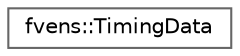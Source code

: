 digraph "Graphical Class Hierarchy"
{
 // LATEX_PDF_SIZE
  bgcolor="transparent";
  edge [fontname=Helvetica,fontsize=10,labelfontname=Helvetica,labelfontsize=10];
  node [fontname=Helvetica,fontsize=10,shape=box,height=0.2,width=0.4];
  rankdir="LR";
  Node0 [id="Node000000",label="fvens::TimingData",height=0.2,width=0.4,color="grey40", fillcolor="white", style="filled",URL="$structfvens_1_1TimingData.html",tooltip="A collection of variables used for benchmarking purposes."];
}
